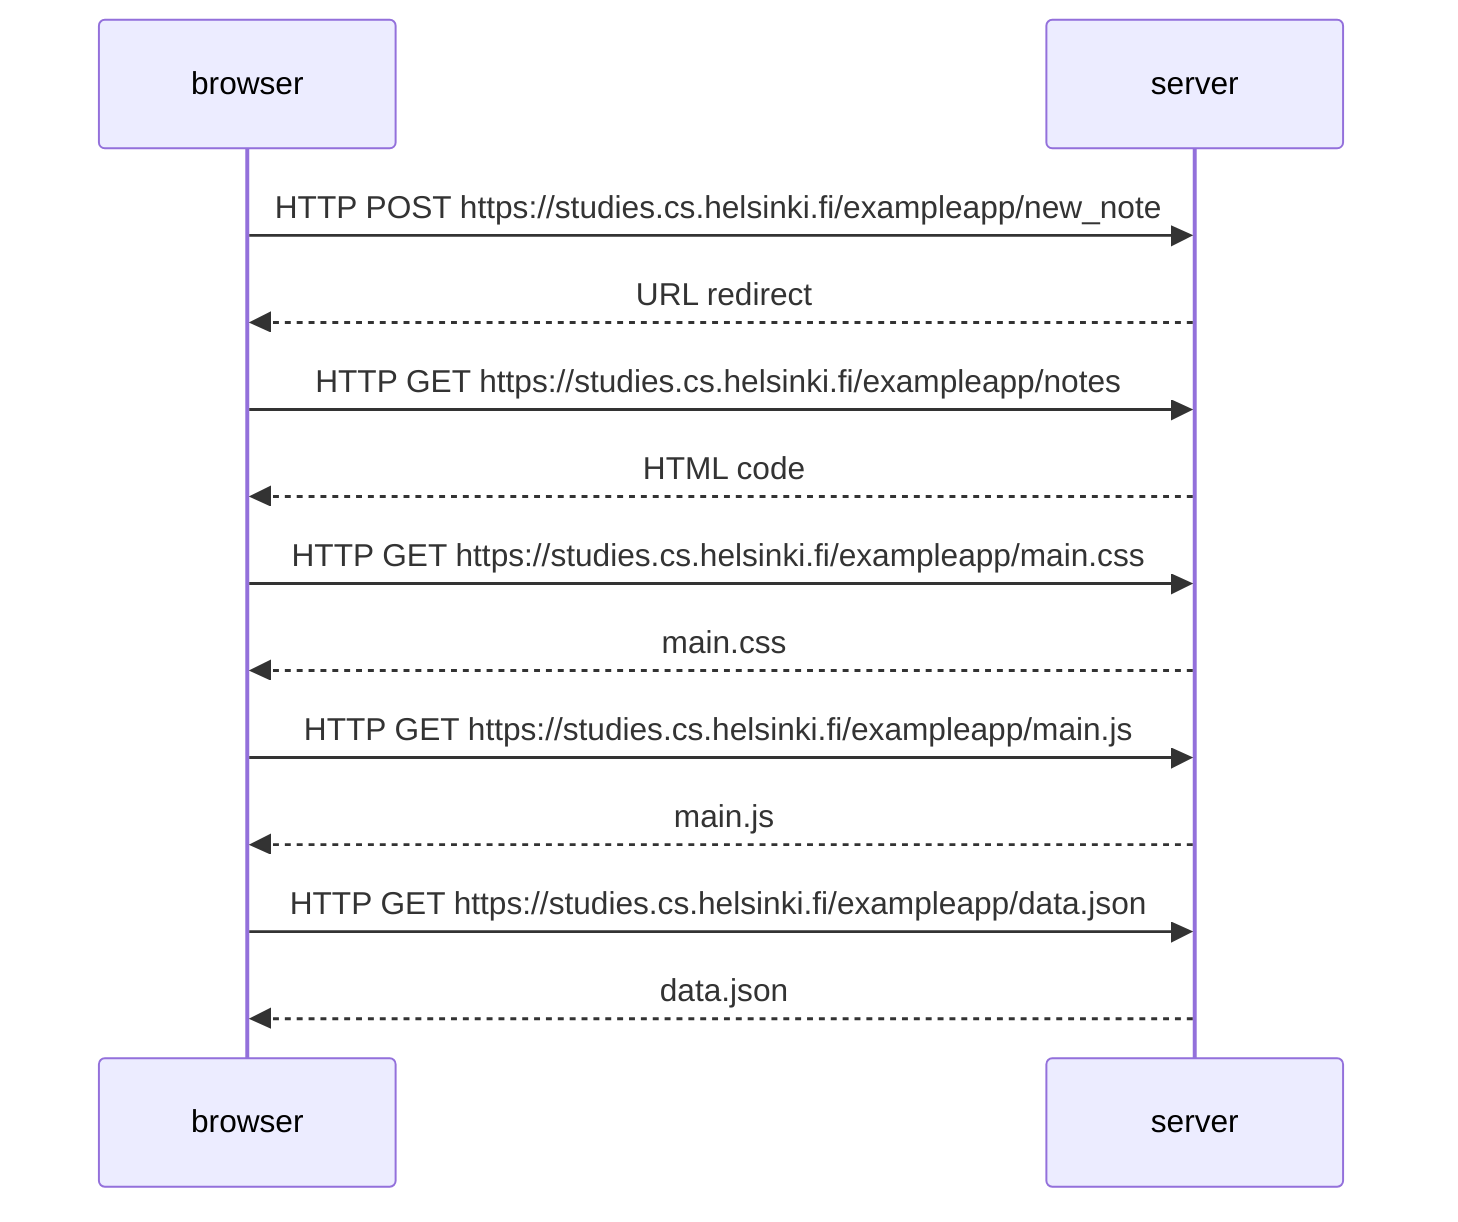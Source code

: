sequenceDiagram
browser->>server: HTTP POST https://studies.cs.helsinki.fi/exampleapp/new_note
server-->>browser: URL redirect
browser->>server: HTTP GET https://studies.cs.helsinki.fi/exampleapp/notes
server-->>browser: HTML code
browser->>server: HTTP GET https://studies.cs.helsinki.fi/exampleapp/main.css
server-->>browser: main.css
browser->>server: HTTP GET https://studies.cs.helsinki.fi/exampleapp/main.js
server-->>browser: main.js
browser->>server: HTTP GET https://studies.cs.helsinki.fi/exampleapp/data.json
server-->>browser: data.json